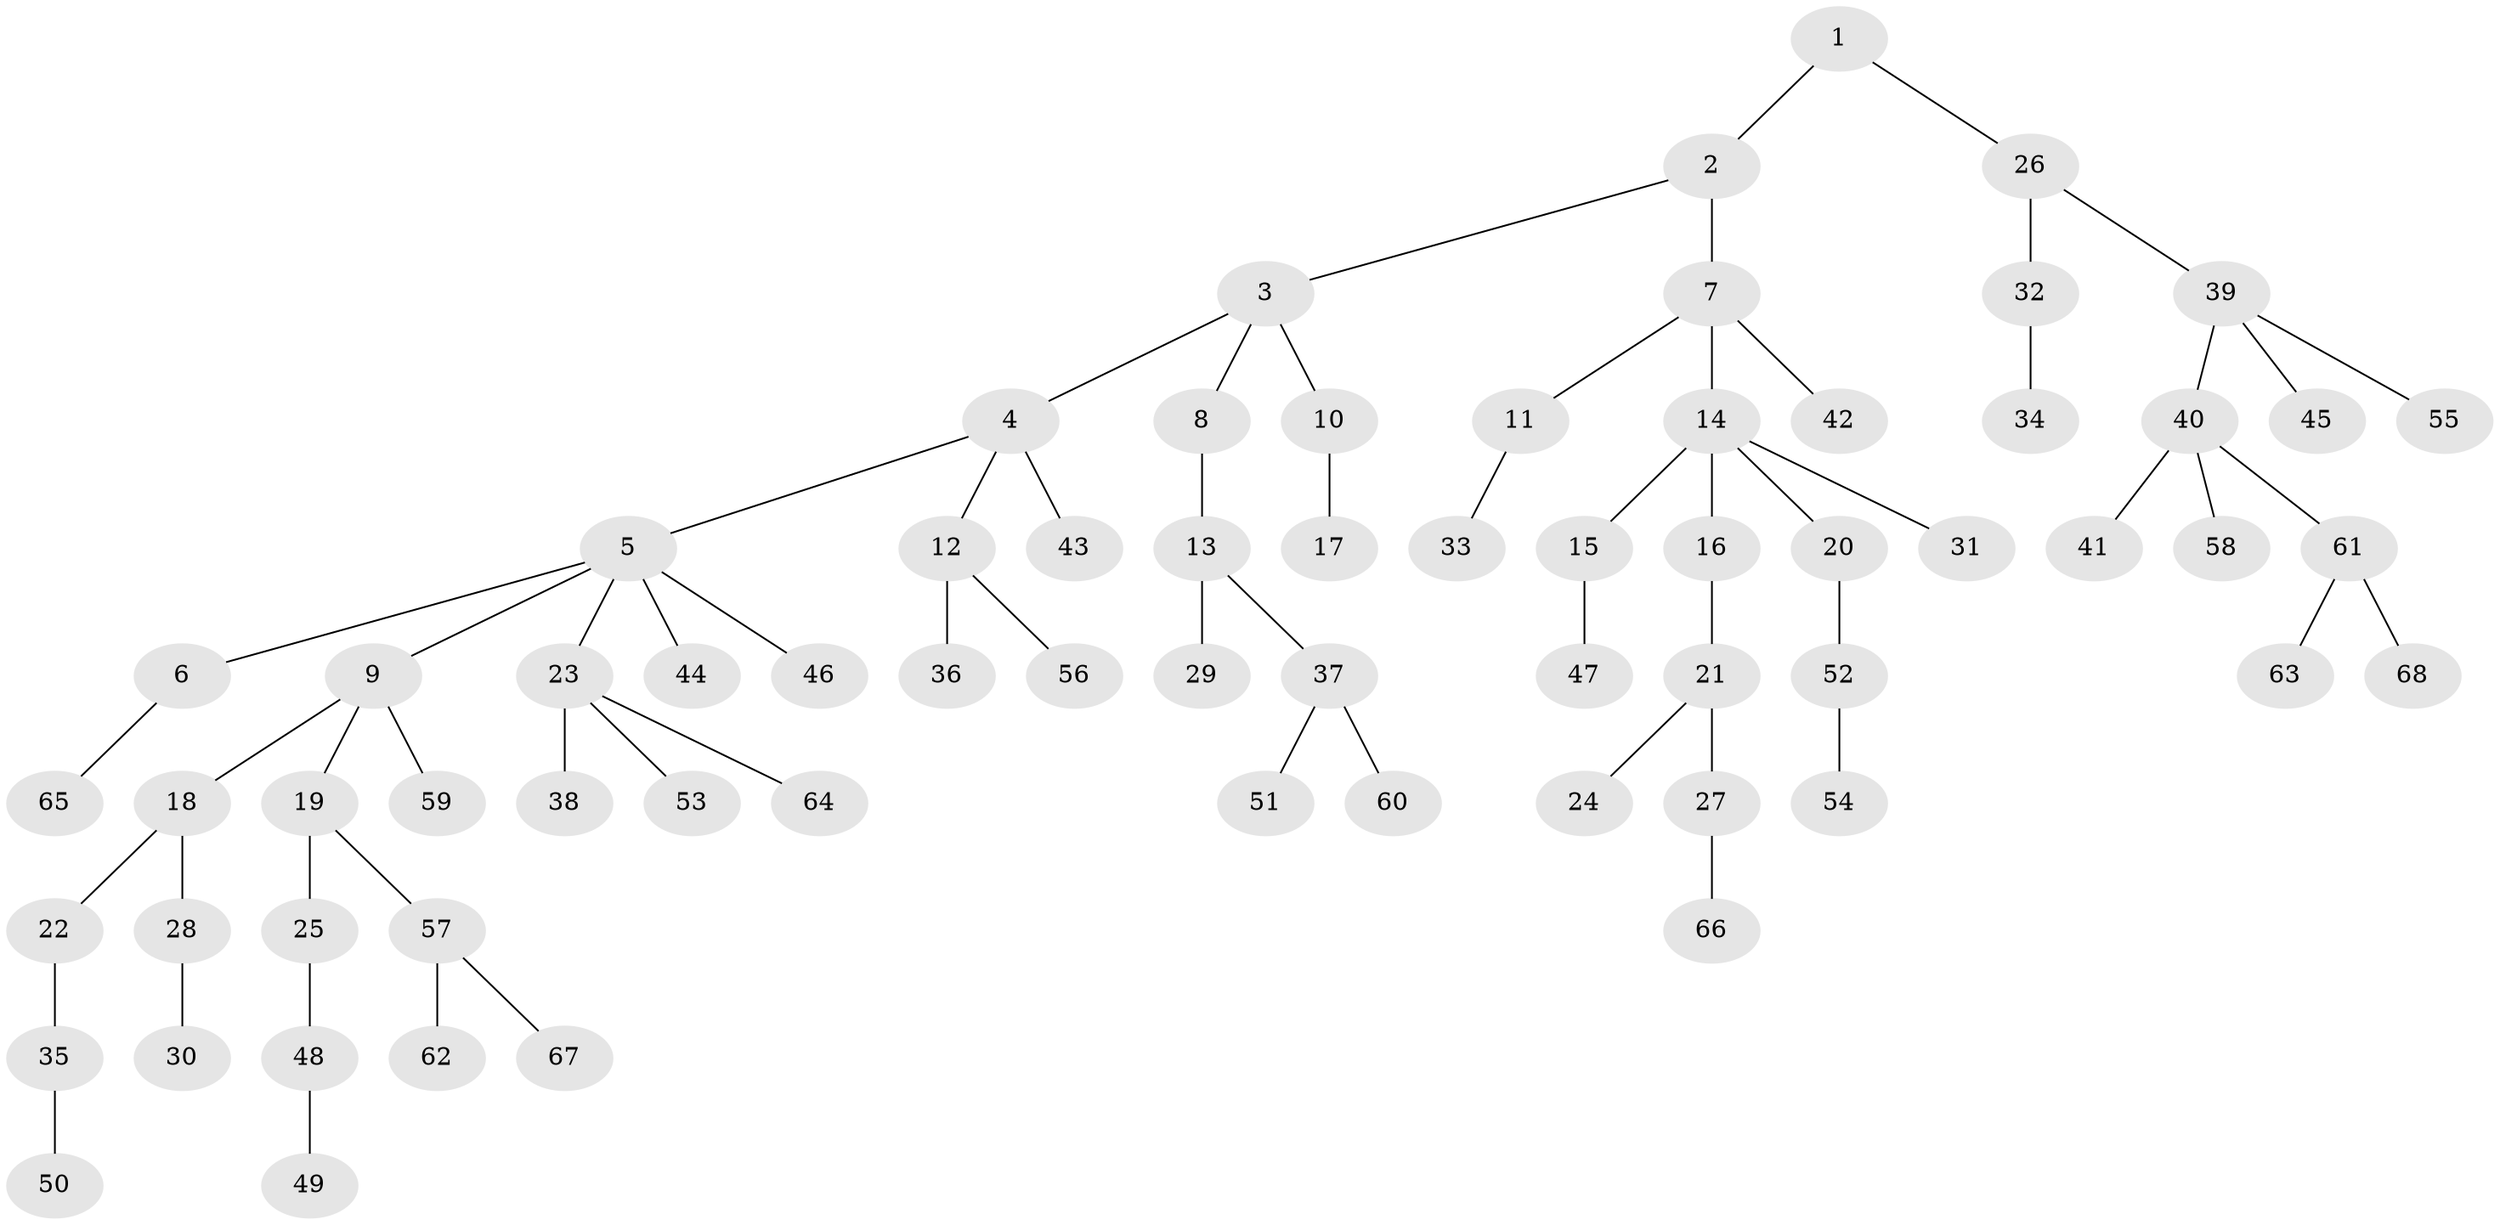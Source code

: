 // coarse degree distribution, {4: 0.18518518518518517, 6: 0.037037037037037035, 1: 0.5925925925925926, 2: 0.18518518518518517}
// Generated by graph-tools (version 1.1) at 2025/19/03/04/25 18:19:15]
// undirected, 68 vertices, 67 edges
graph export_dot {
graph [start="1"]
  node [color=gray90,style=filled];
  1;
  2;
  3;
  4;
  5;
  6;
  7;
  8;
  9;
  10;
  11;
  12;
  13;
  14;
  15;
  16;
  17;
  18;
  19;
  20;
  21;
  22;
  23;
  24;
  25;
  26;
  27;
  28;
  29;
  30;
  31;
  32;
  33;
  34;
  35;
  36;
  37;
  38;
  39;
  40;
  41;
  42;
  43;
  44;
  45;
  46;
  47;
  48;
  49;
  50;
  51;
  52;
  53;
  54;
  55;
  56;
  57;
  58;
  59;
  60;
  61;
  62;
  63;
  64;
  65;
  66;
  67;
  68;
  1 -- 2;
  1 -- 26;
  2 -- 3;
  2 -- 7;
  3 -- 4;
  3 -- 8;
  3 -- 10;
  4 -- 5;
  4 -- 12;
  4 -- 43;
  5 -- 6;
  5 -- 9;
  5 -- 23;
  5 -- 44;
  5 -- 46;
  6 -- 65;
  7 -- 11;
  7 -- 14;
  7 -- 42;
  8 -- 13;
  9 -- 18;
  9 -- 19;
  9 -- 59;
  10 -- 17;
  11 -- 33;
  12 -- 36;
  12 -- 56;
  13 -- 29;
  13 -- 37;
  14 -- 15;
  14 -- 16;
  14 -- 20;
  14 -- 31;
  15 -- 47;
  16 -- 21;
  18 -- 22;
  18 -- 28;
  19 -- 25;
  19 -- 57;
  20 -- 52;
  21 -- 24;
  21 -- 27;
  22 -- 35;
  23 -- 38;
  23 -- 53;
  23 -- 64;
  25 -- 48;
  26 -- 32;
  26 -- 39;
  27 -- 66;
  28 -- 30;
  32 -- 34;
  35 -- 50;
  37 -- 51;
  37 -- 60;
  39 -- 40;
  39 -- 45;
  39 -- 55;
  40 -- 41;
  40 -- 58;
  40 -- 61;
  48 -- 49;
  52 -- 54;
  57 -- 62;
  57 -- 67;
  61 -- 63;
  61 -- 68;
}
